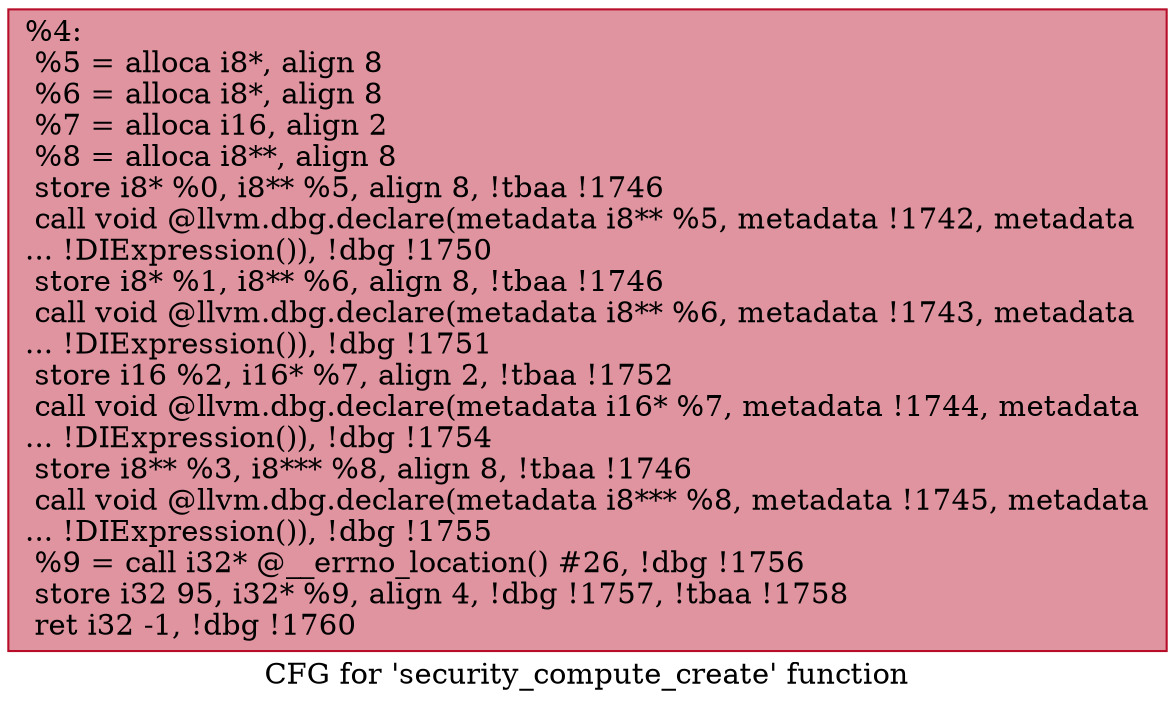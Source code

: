 digraph "CFG for 'security_compute_create' function" {
	label="CFG for 'security_compute_create' function";

	Node0x1b790f0 [shape=record,color="#b70d28ff", style=filled, fillcolor="#b70d2870",label="{%4:\l  %5 = alloca i8*, align 8\l  %6 = alloca i8*, align 8\l  %7 = alloca i16, align 2\l  %8 = alloca i8**, align 8\l  store i8* %0, i8** %5, align 8, !tbaa !1746\l  call void @llvm.dbg.declare(metadata i8** %5, metadata !1742, metadata\l... !DIExpression()), !dbg !1750\l  store i8* %1, i8** %6, align 8, !tbaa !1746\l  call void @llvm.dbg.declare(metadata i8** %6, metadata !1743, metadata\l... !DIExpression()), !dbg !1751\l  store i16 %2, i16* %7, align 2, !tbaa !1752\l  call void @llvm.dbg.declare(metadata i16* %7, metadata !1744, metadata\l... !DIExpression()), !dbg !1754\l  store i8** %3, i8*** %8, align 8, !tbaa !1746\l  call void @llvm.dbg.declare(metadata i8*** %8, metadata !1745, metadata\l... !DIExpression()), !dbg !1755\l  %9 = call i32* @__errno_location() #26, !dbg !1756\l  store i32 95, i32* %9, align 4, !dbg !1757, !tbaa !1758\l  ret i32 -1, !dbg !1760\l}"];
}
